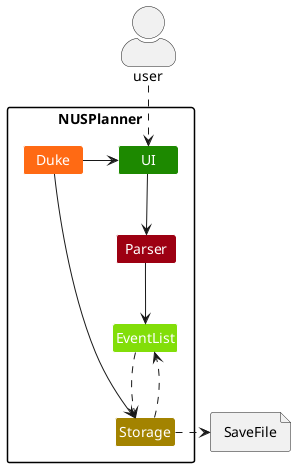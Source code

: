 @startuml
hide circle
hide footbox
hide members
allowmixing


!define UI_COLOR #1D8900
!define STORAGE_COLOR #A38300
!define PARSER_COLOR #9D0012
!define DUKE_COLOR #FF6A14
!define EVENTLIST_COLOR #82DE09
!define USER_COLOR #000000
skinparam MinClassWidth 60
skinparam actorStyle awesome
skinparam packageStyle Rectangle
skinparam DefaultTextAlignment center

skinparam Class {
    FontColor #FFFFFF
    BorderThickness 1
    BorderColor #FFFFFF
    StereotypeFontColor #FFFFFF
    FontName Arial
}
package NUSPlanner{
    class UI UI_COLOR
    class Parser PARSER_COLOR
    class Storage STORAGE_COLOR
    class Duke DUKE_COLOR
    class EventList EVENTLIST_COLOR
}

actor :user:
file SaveFile
user .down.> UI
UI -right-> Parser
Duke -> UI
Duke ----> Storage
Parser -down-> EventList
EventList ..> Storage
Storage .> SaveFile
Storage ..> EventList
@enduml

